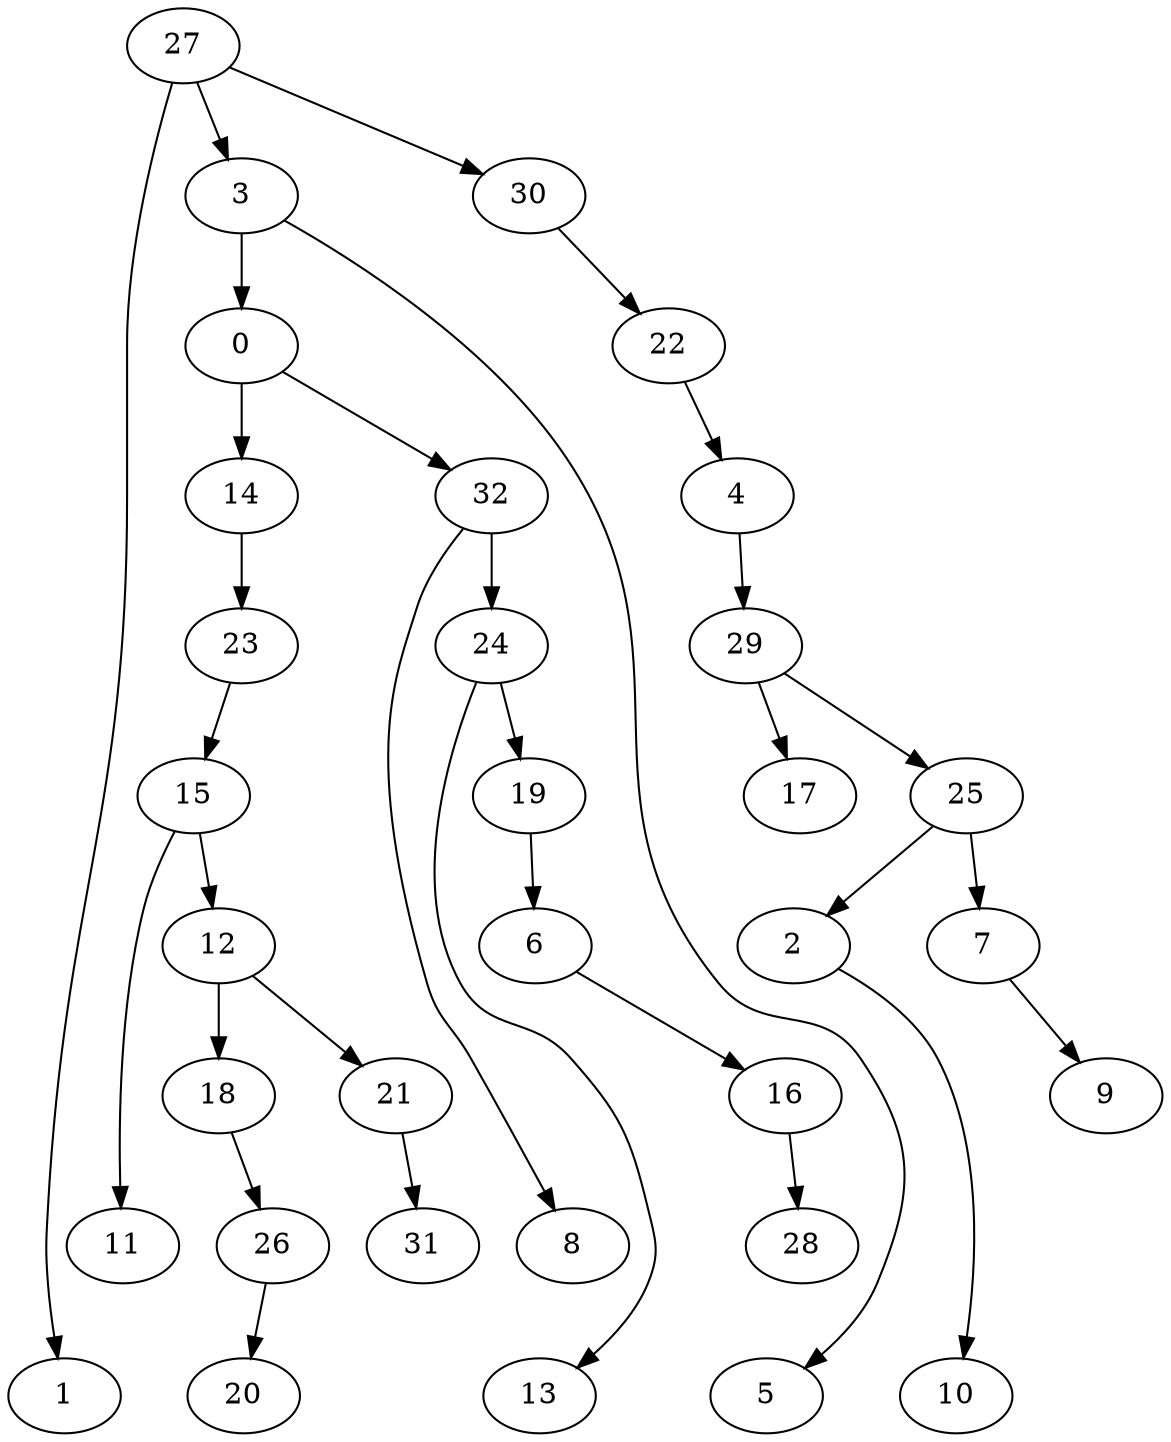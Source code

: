 digraph g {
0;
1;
2;
3;
4;
5;
6;
7;
8;
9;
10;
11;
12;
13;
14;
15;
16;
17;
18;
19;
20;
21;
22;
23;
24;
25;
26;
27;
28;
29;
30;
31;
32;
0 -> 32 [weight=0];
0 -> 14 [weight=0];
2 -> 10 [weight=0];
3 -> 0 [weight=1];
3 -> 5 [weight=0];
4 -> 29 [weight=0];
6 -> 16 [weight=0];
7 -> 9 [weight=0];
12 -> 18 [weight=0];
12 -> 21 [weight=0];
14 -> 23 [weight=1];
15 -> 12 [weight=0];
15 -> 11 [weight=0];
16 -> 28 [weight=0];
18 -> 26 [weight=0];
19 -> 6 [weight=0];
21 -> 31 [weight=0];
22 -> 4 [weight=0];
23 -> 15 [weight=0];
24 -> 13 [weight=0];
24 -> 19 [weight=0];
25 -> 2 [weight=0];
25 -> 7 [weight=0];
26 -> 20 [weight=0];
27 -> 1 [weight=0];
27 -> 30 [weight=0];
27 -> 3 [weight=0];
29 -> 17 [weight=0];
29 -> 25 [weight=0];
30 -> 22 [weight=0];
32 -> 8 [weight=0];
32 -> 24 [weight=1];
}
